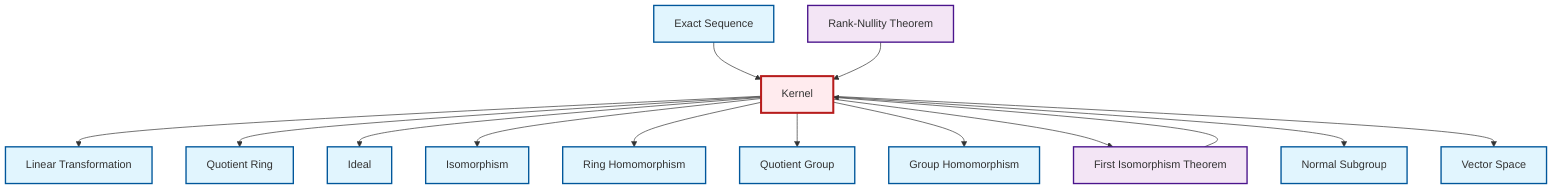 graph TD
    classDef definition fill:#e1f5fe,stroke:#01579b,stroke-width:2px
    classDef theorem fill:#f3e5f5,stroke:#4a148c,stroke-width:2px
    classDef axiom fill:#fff3e0,stroke:#e65100,stroke-width:2px
    classDef example fill:#e8f5e9,stroke:#1b5e20,stroke-width:2px
    classDef current fill:#ffebee,stroke:#b71c1c,stroke-width:3px
    def-exact-sequence["Exact Sequence"]:::definition
    def-linear-transformation["Linear Transformation"]:::definition
    def-homomorphism["Group Homomorphism"]:::definition
    def-vector-space["Vector Space"]:::definition
    def-isomorphism["Isomorphism"]:::definition
    def-normal-subgroup["Normal Subgroup"]:::definition
    def-ring-homomorphism["Ring Homomorphism"]:::definition
    thm-rank-nullity["Rank-Nullity Theorem"]:::theorem
    thm-first-isomorphism["First Isomorphism Theorem"]:::theorem
    def-quotient-ring["Quotient Ring"]:::definition
    def-kernel["Kernel"]:::definition
    def-ideal["Ideal"]:::definition
    def-quotient-group["Quotient Group"]:::definition
    thm-first-isomorphism --> def-kernel
    def-exact-sequence --> def-kernel
    def-kernel --> def-linear-transformation
    def-kernel --> def-quotient-ring
    def-kernel --> def-ideal
    def-kernel --> def-isomorphism
    thm-rank-nullity --> def-kernel
    def-kernel --> def-ring-homomorphism
    def-kernel --> def-quotient-group
    def-kernel --> def-homomorphism
    def-kernel --> thm-first-isomorphism
    def-kernel --> def-normal-subgroup
    def-kernel --> def-vector-space
    class def-kernel current